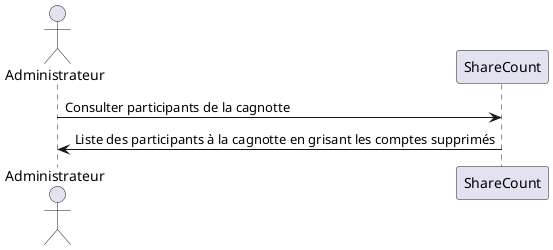 @startuml
actor "Administrateur" as admin
participant ShareCount as sc

admin 	-> 	sc : Consulter participants de la cagnotte
admin 	<- 	sc : Liste des participants à la cagnotte en grisant les comptes supprimés


@enduml